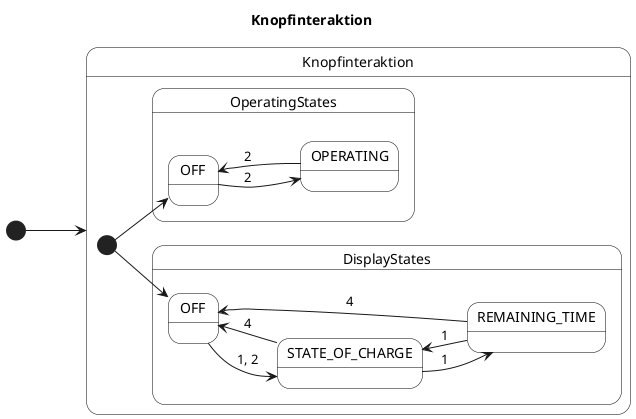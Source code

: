 @startuml
left to right direction
title Knopfinteraktion

skinparam state {
    BackgroundColor White
    BorderColor Black
}

[*] --> Knopfinteraktion

state Knopfinteraktion {

    [*] --> OperatingStates.OFF
    OperatingStates.OFF --> OperatingStates.OPERATING : 2
    OperatingStates.OPERATING --> OperatingStates.OFF : 2

    [*] --> DisplayStates.OFF
    DisplayStates.OFF --> DisplayStates.STATE_OF_CHARGE : 1, 2
    DisplayStates.STATE_OF_CHARGE --> DisplayStates.OFF : 4
    DisplayStates.STATE_OF_CHARGE --> DisplayStates.REMAINING_TIME : 1
    DisplayStates.REMAINING_TIME --> DisplayStates.STATE_OF_CHARGE : 1
    DisplayStates.REMAINING_TIME --> DisplayStates.OFF : 4
}

@enduml

